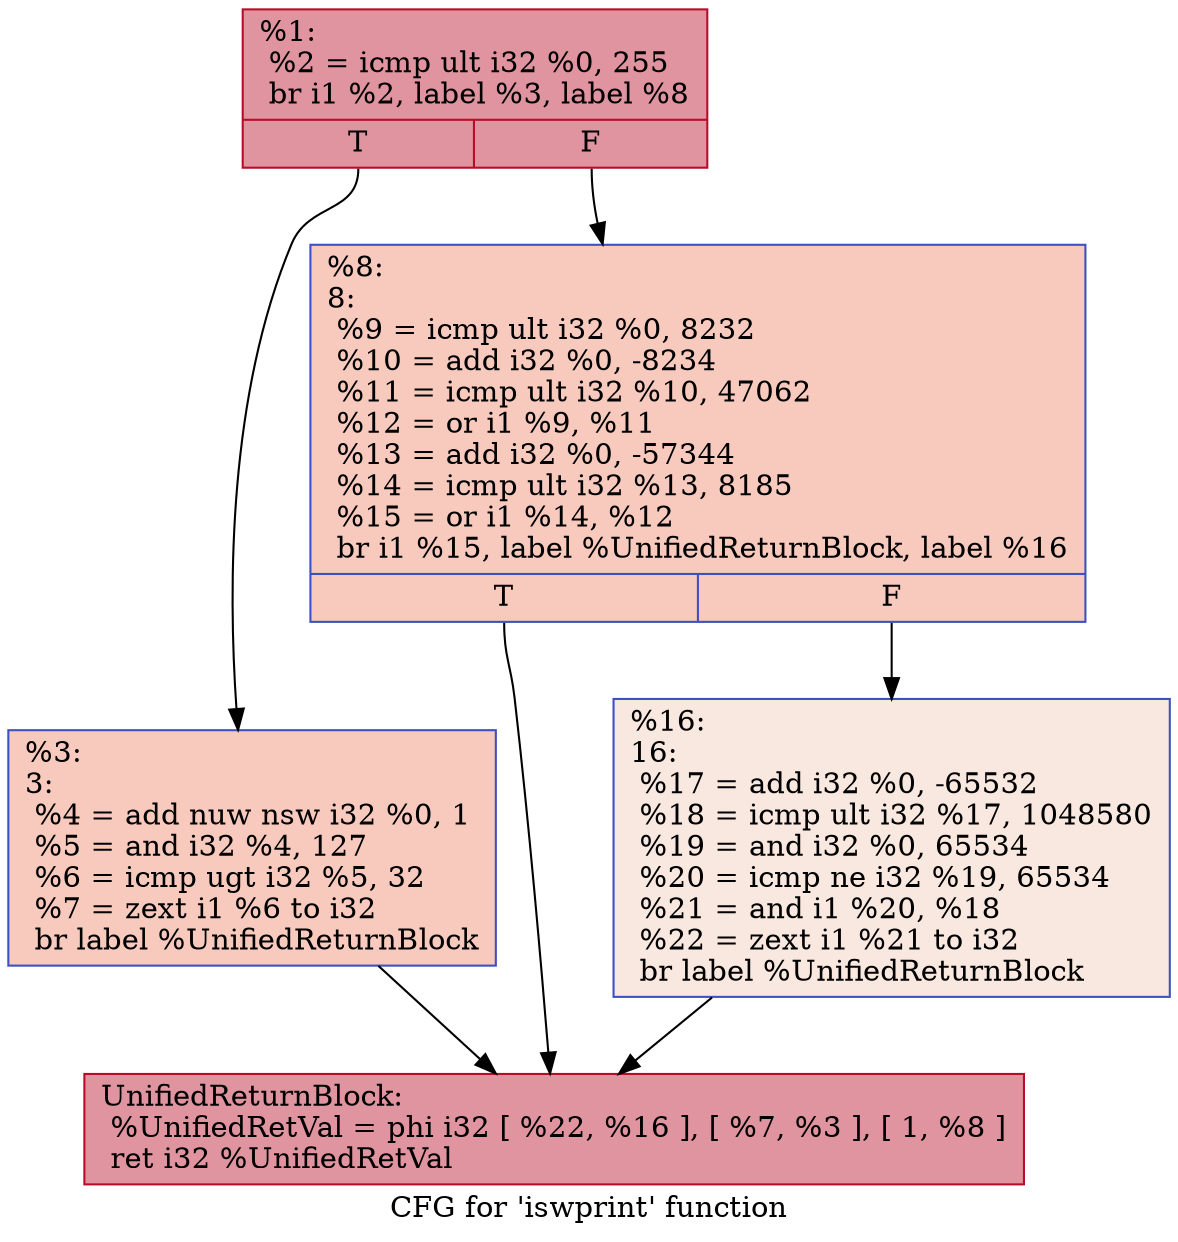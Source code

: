 digraph "CFG for 'iswprint' function" {
	label="CFG for 'iswprint' function";

	Node0x250c4b0 [shape=record,color="#b70d28ff", style=filled, fillcolor="#b70d2870",label="{%1:\l  %2 = icmp ult i32 %0, 255\l  br i1 %2, label %3, label %8\l|{<s0>T|<s1>F}}"];
	Node0x250c4b0:s0 -> Node0x250ca50;
	Node0x250c4b0:s1 -> Node0x250caa0;
	Node0x250ca50 [shape=record,color="#3d50c3ff", style=filled, fillcolor="#ef886b70",label="{%3:\l3:                                                \l  %4 = add nuw nsw i32 %0, 1\l  %5 = and i32 %4, 127\l  %6 = icmp ugt i32 %5, 32\l  %7 = zext i1 %6 to i32\l  br label %UnifiedReturnBlock\l}"];
	Node0x250ca50 -> Node0x250cb40;
	Node0x250caa0 [shape=record,color="#3d50c3ff", style=filled, fillcolor="#ef886b70",label="{%8:\l8:                                                \l  %9 = icmp ult i32 %0, 8232\l  %10 = add i32 %0, -8234\l  %11 = icmp ult i32 %10, 47062\l  %12 = or i1 %9, %11\l  %13 = add i32 %0, -57344\l  %14 = icmp ult i32 %13, 8185\l  %15 = or i1 %14, %12\l  br i1 %15, label %UnifiedReturnBlock, label %16\l|{<s0>T|<s1>F}}"];
	Node0x250caa0:s0 -> Node0x250cb40;
	Node0x250caa0:s1 -> Node0x250caf0;
	Node0x250caf0 [shape=record,color="#3d50c3ff", style=filled, fillcolor="#f1ccb870",label="{%16:\l16:                                               \l  %17 = add i32 %0, -65532\l  %18 = icmp ult i32 %17, 1048580\l  %19 = and i32 %0, 65534\l  %20 = icmp ne i32 %19, 65534\l  %21 = and i1 %20, %18\l  %22 = zext i1 %21 to i32\l  br label %UnifiedReturnBlock\l}"];
	Node0x250caf0 -> Node0x250cb40;
	Node0x250cb40 [shape=record,color="#b70d28ff", style=filled, fillcolor="#b70d2870",label="{UnifiedReturnBlock:                               \l  %UnifiedRetVal = phi i32 [ %22, %16 ], [ %7, %3 ], [ 1, %8 ]\l  ret i32 %UnifiedRetVal\l}"];
}
